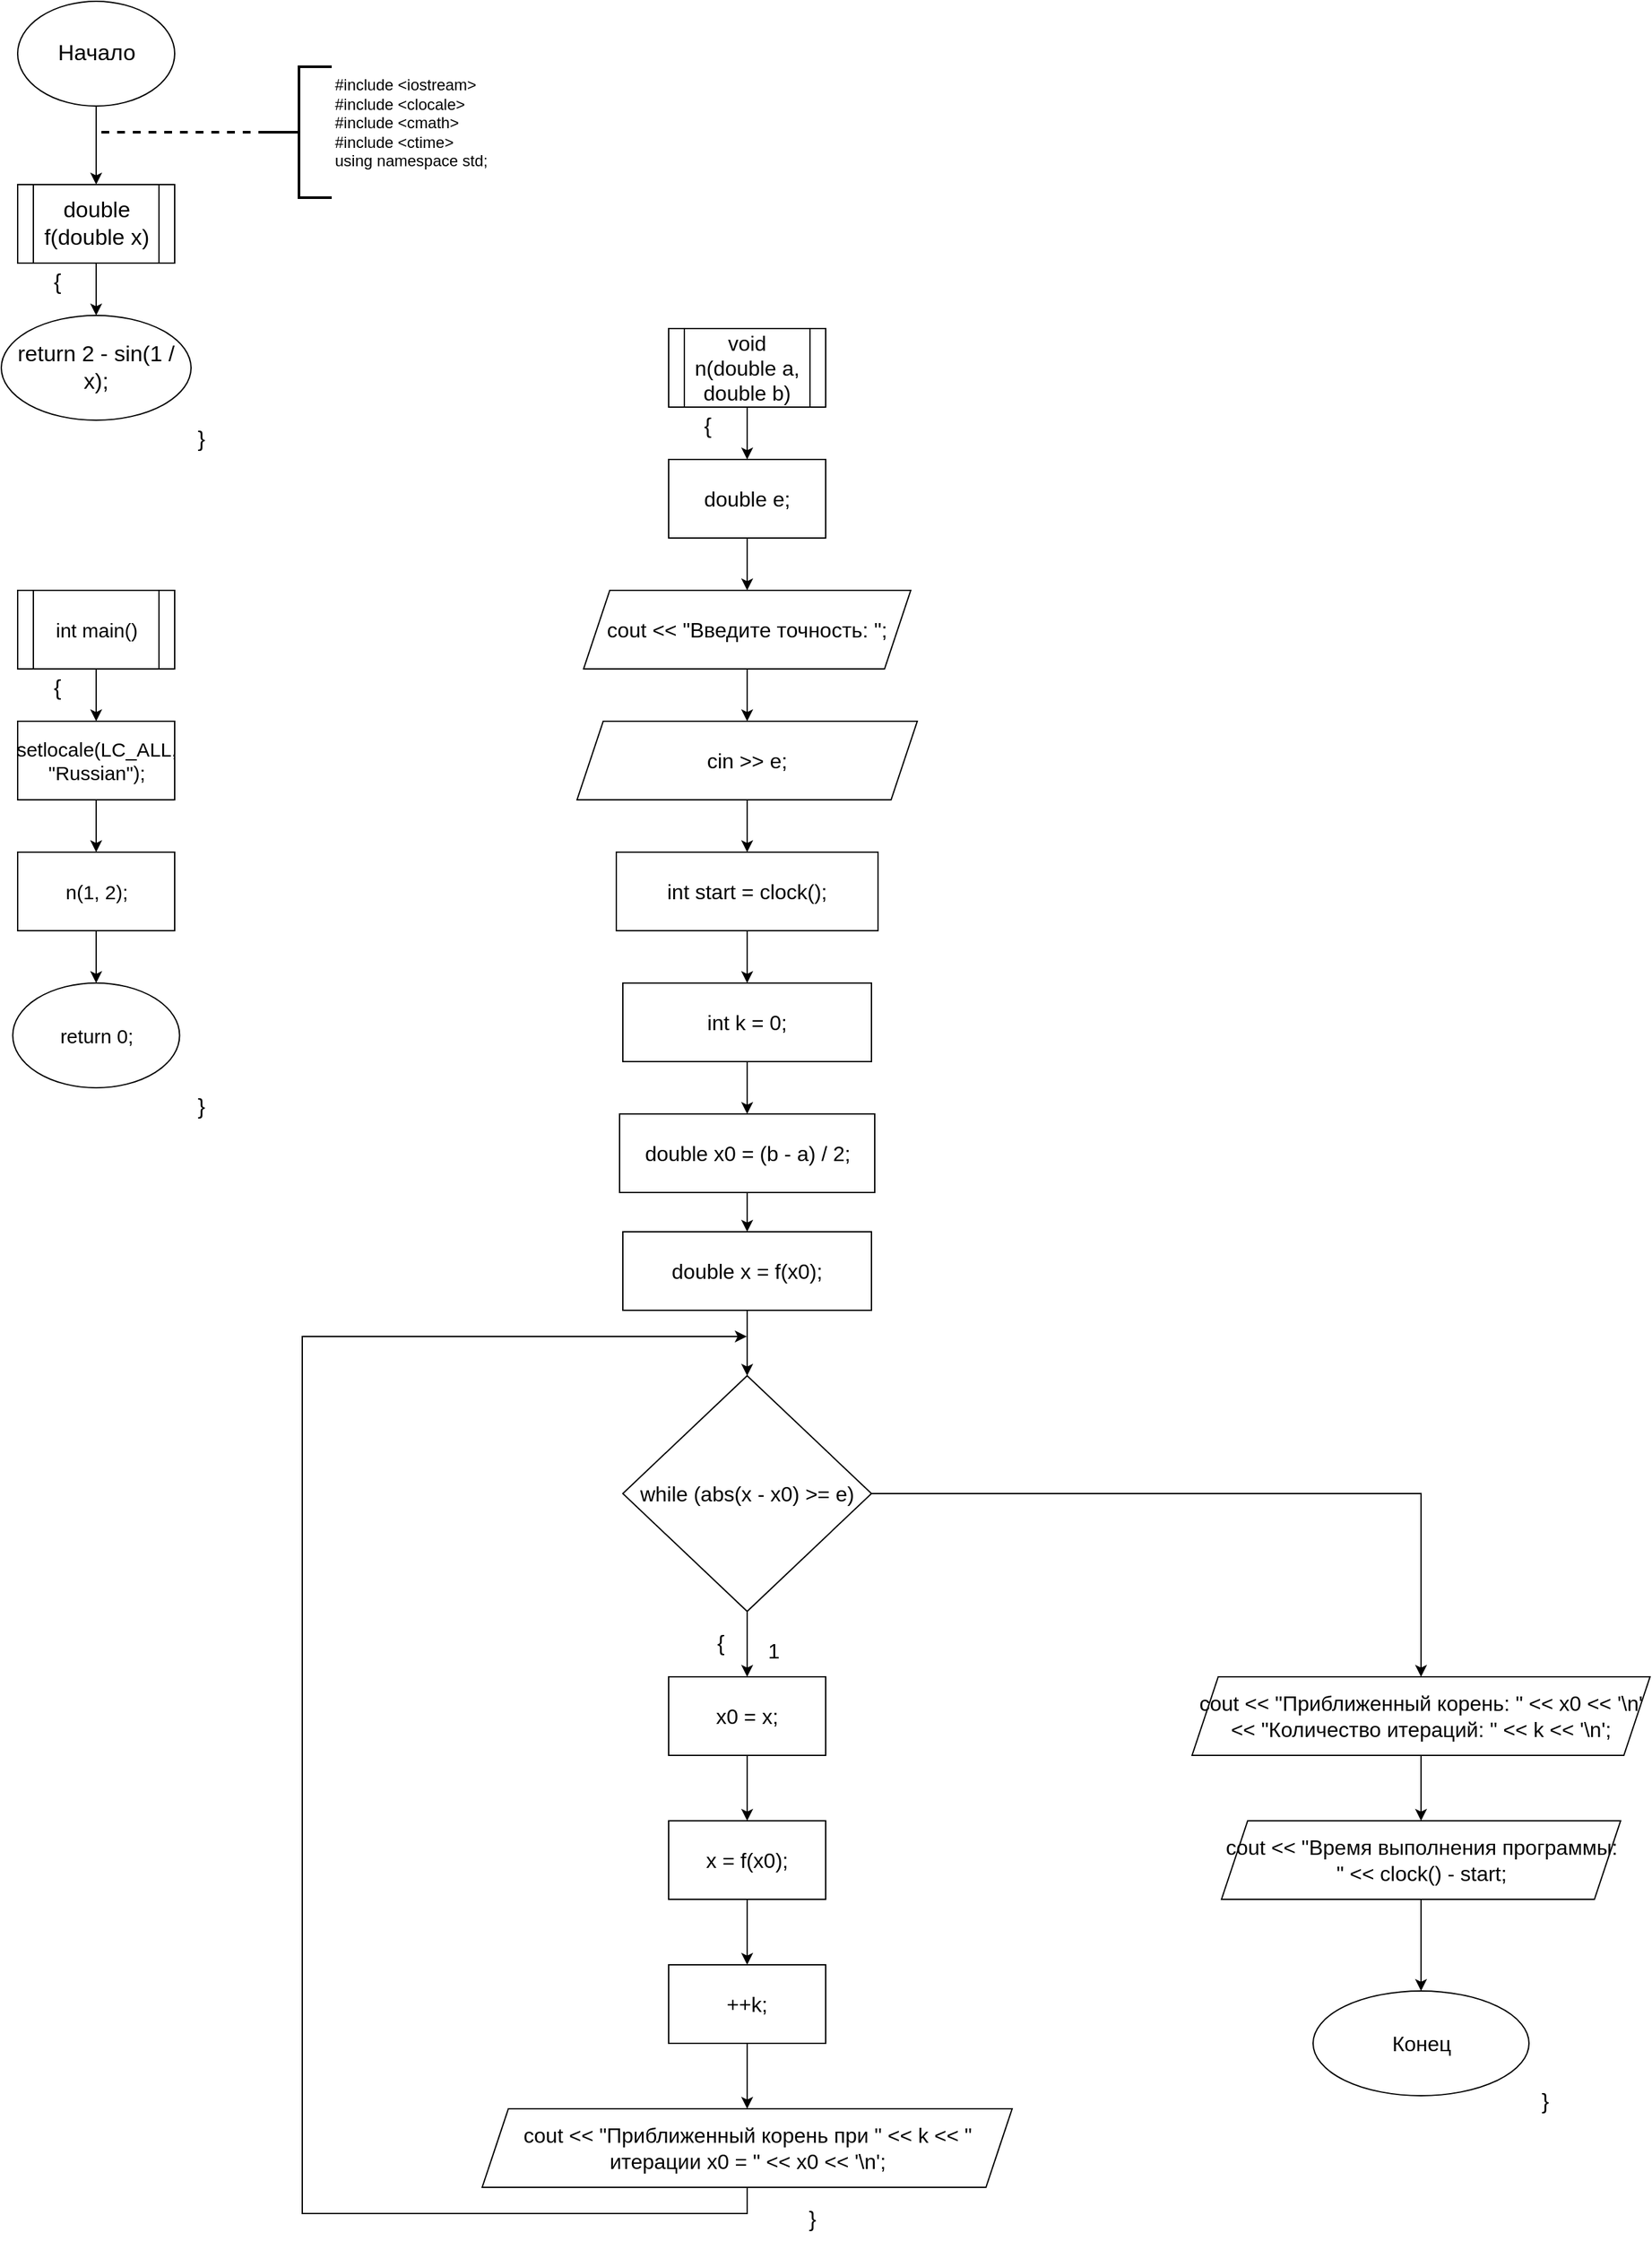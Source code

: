 <mxfile version="25.0.2">
  <diagram name="Страница — 1" id="o0lW8IoBNVp2Uf7C1Afa">
    <mxGraphModel dx="1219" dy="724" grid="0" gridSize="10" guides="1" tooltips="1" connect="1" arrows="1" fold="1" page="1" pageScale="1" pageWidth="2339" pageHeight="3300" math="0" shadow="0">
      <root>
        <mxCell id="0" />
        <mxCell id="1" parent="0" />
        <mxCell id="HXyaaIu71JlGaNaClU2r-3" value="" style="edgeStyle=orthogonalEdgeStyle;rounded=0;orthogonalLoop=1;jettySize=auto;html=1;" edge="1" parent="1" source="HXyaaIu71JlGaNaClU2r-1" target="HXyaaIu71JlGaNaClU2r-2">
          <mxGeometry relative="1" as="geometry" />
        </mxCell>
        <mxCell id="HXyaaIu71JlGaNaClU2r-1" value="Начало" style="ellipse;whiteSpace=wrap;html=1;fontSize=17;" vertex="1" parent="1">
          <mxGeometry x="102.5" y="30" width="120" height="80" as="geometry" />
        </mxCell>
        <mxCell id="HXyaaIu71JlGaNaClU2r-5" value="" style="edgeStyle=orthogonalEdgeStyle;rounded=0;orthogonalLoop=1;jettySize=auto;html=1;" edge="1" parent="1" source="HXyaaIu71JlGaNaClU2r-2" target="HXyaaIu71JlGaNaClU2r-4">
          <mxGeometry relative="1" as="geometry" />
        </mxCell>
        <mxCell id="HXyaaIu71JlGaNaClU2r-2" value="&lt;div&gt;double f(double x)&lt;/div&gt;" style="shape=process;whiteSpace=wrap;html=1;backgroundOutline=1;fontSize=17;" vertex="1" parent="1">
          <mxGeometry x="102.5" y="170" width="120" height="60" as="geometry" />
        </mxCell>
        <mxCell id="HXyaaIu71JlGaNaClU2r-4" value="return 2 - sin(1 / x);" style="ellipse;whiteSpace=wrap;html=1;fontSize=17;" vertex="1" parent="1">
          <mxGeometry x="90" y="270" width="145" height="80" as="geometry" />
        </mxCell>
        <mxCell id="HXyaaIu71JlGaNaClU2r-6" value="{" style="text;html=1;align=center;verticalAlign=middle;whiteSpace=wrap;rounded=0;fontSize=17;" vertex="1" parent="1">
          <mxGeometry x="102.5" y="230" width="60" height="30" as="geometry" />
        </mxCell>
        <mxCell id="HXyaaIu71JlGaNaClU2r-7" value="}" style="text;html=1;align=center;verticalAlign=middle;whiteSpace=wrap;rounded=0;fontSize=17;" vertex="1" parent="1">
          <mxGeometry x="212.5" y="350" width="60" height="30" as="geometry" />
        </mxCell>
        <mxCell id="HXyaaIu71JlGaNaClU2r-9" style="edgeStyle=orthogonalEdgeStyle;rounded=0;orthogonalLoop=1;jettySize=auto;html=1;exitX=0;exitY=0.5;exitDx=0;exitDy=0;exitPerimeter=0;endArrow=none;endFill=0;strokeWidth=2;dashed=1;" edge="1" parent="1" source="HXyaaIu71JlGaNaClU2r-8">
          <mxGeometry relative="1" as="geometry">
            <mxPoint x="162.5" y="130" as="targetPoint" />
          </mxGeometry>
        </mxCell>
        <mxCell id="HXyaaIu71JlGaNaClU2r-8" value="#include &amp;lt;iostream&amp;gt;&lt;div&gt;#include &amp;lt;clocale&amp;gt;&lt;/div&gt;&lt;div&gt;#include &amp;lt;cmath&amp;gt;&lt;/div&gt;&lt;div&gt;#include &amp;lt;ctime&amp;gt;&lt;/div&gt;&lt;div&gt;using namespace std;&lt;/div&gt;&lt;div&gt;&lt;br&gt;&lt;/div&gt;" style="strokeWidth=2;html=1;shape=mxgraph.flowchart.annotation_2;align=left;labelPosition=right;pointerEvents=1;" vertex="1" parent="1">
          <mxGeometry x="292.5" y="80" width="50" height="100" as="geometry" />
        </mxCell>
        <mxCell id="HXyaaIu71JlGaNaClU2r-12" value="" style="edgeStyle=orthogonalEdgeStyle;rounded=0;orthogonalLoop=1;jettySize=auto;html=1;" edge="1" parent="1" source="HXyaaIu71JlGaNaClU2r-10" target="HXyaaIu71JlGaNaClU2r-11">
          <mxGeometry relative="1" as="geometry" />
        </mxCell>
        <mxCell id="HXyaaIu71JlGaNaClU2r-10" value="void n(double a, double b)" style="shape=process;whiteSpace=wrap;html=1;backgroundOutline=1;fontSize=16;" vertex="1" parent="1">
          <mxGeometry x="600" y="280" width="120" height="60" as="geometry" />
        </mxCell>
        <mxCell id="HXyaaIu71JlGaNaClU2r-16" value="" style="edgeStyle=orthogonalEdgeStyle;rounded=0;orthogonalLoop=1;jettySize=auto;html=1;" edge="1" parent="1" source="HXyaaIu71JlGaNaClU2r-11" target="HXyaaIu71JlGaNaClU2r-15">
          <mxGeometry relative="1" as="geometry" />
        </mxCell>
        <mxCell id="HXyaaIu71JlGaNaClU2r-11" value="double e;" style="whiteSpace=wrap;html=1;fontSize=16;" vertex="1" parent="1">
          <mxGeometry x="600" y="380" width="120" height="60" as="geometry" />
        </mxCell>
        <mxCell id="HXyaaIu71JlGaNaClU2r-18" value="" style="edgeStyle=orthogonalEdgeStyle;rounded=0;orthogonalLoop=1;jettySize=auto;html=1;" edge="1" parent="1" source="HXyaaIu71JlGaNaClU2r-15" target="HXyaaIu71JlGaNaClU2r-17">
          <mxGeometry relative="1" as="geometry" />
        </mxCell>
        <mxCell id="HXyaaIu71JlGaNaClU2r-15" value="cout &amp;lt;&amp;lt; &quot;Введите точность: &quot;;" style="shape=parallelogram;perimeter=parallelogramPerimeter;whiteSpace=wrap;html=1;fixedSize=1;fontSize=16;" vertex="1" parent="1">
          <mxGeometry x="535" y="480" width="250" height="60" as="geometry" />
        </mxCell>
        <mxCell id="HXyaaIu71JlGaNaClU2r-20" value="" style="edgeStyle=orthogonalEdgeStyle;rounded=0;orthogonalLoop=1;jettySize=auto;html=1;" edge="1" parent="1" source="HXyaaIu71JlGaNaClU2r-17" target="HXyaaIu71JlGaNaClU2r-19">
          <mxGeometry relative="1" as="geometry" />
        </mxCell>
        <mxCell id="HXyaaIu71JlGaNaClU2r-17" value="cin &amp;gt;&amp;gt; e;" style="shape=parallelogram;perimeter=parallelogramPerimeter;whiteSpace=wrap;html=1;fixedSize=1;fontSize=16;" vertex="1" parent="1">
          <mxGeometry x="530" y="580" width="260" height="60" as="geometry" />
        </mxCell>
        <mxCell id="HXyaaIu71JlGaNaClU2r-22" value="" style="edgeStyle=orthogonalEdgeStyle;rounded=0;orthogonalLoop=1;jettySize=auto;html=1;" edge="1" parent="1" source="HXyaaIu71JlGaNaClU2r-19" target="HXyaaIu71JlGaNaClU2r-21">
          <mxGeometry relative="1" as="geometry" />
        </mxCell>
        <mxCell id="HXyaaIu71JlGaNaClU2r-19" value="int start = clock();" style="whiteSpace=wrap;html=1;fontSize=16;" vertex="1" parent="1">
          <mxGeometry x="560" y="680" width="200" height="60" as="geometry" />
        </mxCell>
        <mxCell id="HXyaaIu71JlGaNaClU2r-24" value="" style="edgeStyle=orthogonalEdgeStyle;rounded=0;orthogonalLoop=1;jettySize=auto;html=1;" edge="1" parent="1" source="HXyaaIu71JlGaNaClU2r-21" target="HXyaaIu71JlGaNaClU2r-23">
          <mxGeometry relative="1" as="geometry" />
        </mxCell>
        <mxCell id="HXyaaIu71JlGaNaClU2r-21" value="int k = 0;" style="whiteSpace=wrap;html=1;fontSize=16;" vertex="1" parent="1">
          <mxGeometry x="565" y="780" width="190" height="60" as="geometry" />
        </mxCell>
        <mxCell id="HXyaaIu71JlGaNaClU2r-26" value="" style="edgeStyle=orthogonalEdgeStyle;rounded=0;orthogonalLoop=1;jettySize=auto;html=1;" edge="1" parent="1" source="HXyaaIu71JlGaNaClU2r-23" target="HXyaaIu71JlGaNaClU2r-25">
          <mxGeometry relative="1" as="geometry" />
        </mxCell>
        <mxCell id="HXyaaIu71JlGaNaClU2r-23" value="double x0 = (b - a) / 2;" style="whiteSpace=wrap;html=1;fontSize=16;" vertex="1" parent="1">
          <mxGeometry x="562.5" y="880" width="195" height="60" as="geometry" />
        </mxCell>
        <mxCell id="HXyaaIu71JlGaNaClU2r-28" value="" style="edgeStyle=orthogonalEdgeStyle;rounded=0;orthogonalLoop=1;jettySize=auto;html=1;" edge="1" parent="1" source="HXyaaIu71JlGaNaClU2r-25" target="HXyaaIu71JlGaNaClU2r-27">
          <mxGeometry relative="1" as="geometry" />
        </mxCell>
        <mxCell id="HXyaaIu71JlGaNaClU2r-25" value="double x = f(x0);" style="whiteSpace=wrap;html=1;fontSize=16;" vertex="1" parent="1">
          <mxGeometry x="565" y="970" width="190" height="60" as="geometry" />
        </mxCell>
        <mxCell id="HXyaaIu71JlGaNaClU2r-30" value="1" style="edgeStyle=orthogonalEdgeStyle;rounded=0;orthogonalLoop=1;jettySize=auto;html=1;fontSize=16;" edge="1" parent="1" source="HXyaaIu71JlGaNaClU2r-27" target="HXyaaIu71JlGaNaClU2r-29">
          <mxGeometry x="0.2" y="20" relative="1" as="geometry">
            <mxPoint as="offset" />
          </mxGeometry>
        </mxCell>
        <mxCell id="HXyaaIu71JlGaNaClU2r-40" value="" style="edgeStyle=orthogonalEdgeStyle;rounded=0;orthogonalLoop=1;jettySize=auto;html=1;" edge="1" parent="1" source="HXyaaIu71JlGaNaClU2r-27" target="HXyaaIu71JlGaNaClU2r-39">
          <mxGeometry relative="1" as="geometry" />
        </mxCell>
        <mxCell id="HXyaaIu71JlGaNaClU2r-27" value="while (abs(x - x0) &amp;gt;= e)" style="rhombus;whiteSpace=wrap;html=1;fontSize=16;" vertex="1" parent="1">
          <mxGeometry x="565" y="1080" width="190" height="180" as="geometry" />
        </mxCell>
        <mxCell id="HXyaaIu71JlGaNaClU2r-32" value="" style="edgeStyle=orthogonalEdgeStyle;rounded=0;orthogonalLoop=1;jettySize=auto;html=1;" edge="1" parent="1" source="HXyaaIu71JlGaNaClU2r-29" target="HXyaaIu71JlGaNaClU2r-31">
          <mxGeometry relative="1" as="geometry" />
        </mxCell>
        <mxCell id="HXyaaIu71JlGaNaClU2r-29" value="x0 = x;" style="whiteSpace=wrap;html=1;fontSize=16;" vertex="1" parent="1">
          <mxGeometry x="600" y="1310" width="120" height="60" as="geometry" />
        </mxCell>
        <mxCell id="HXyaaIu71JlGaNaClU2r-34" value="" style="edgeStyle=orthogonalEdgeStyle;rounded=0;orthogonalLoop=1;jettySize=auto;html=1;" edge="1" parent="1" source="HXyaaIu71JlGaNaClU2r-31" target="HXyaaIu71JlGaNaClU2r-33">
          <mxGeometry relative="1" as="geometry" />
        </mxCell>
        <mxCell id="HXyaaIu71JlGaNaClU2r-31" value="x = f(x0);" style="whiteSpace=wrap;html=1;fontSize=16;" vertex="1" parent="1">
          <mxGeometry x="600" y="1420" width="120" height="60" as="geometry" />
        </mxCell>
        <mxCell id="HXyaaIu71JlGaNaClU2r-36" value="" style="edgeStyle=orthogonalEdgeStyle;rounded=0;orthogonalLoop=1;jettySize=auto;html=1;" edge="1" parent="1" source="HXyaaIu71JlGaNaClU2r-33" target="HXyaaIu71JlGaNaClU2r-35">
          <mxGeometry relative="1" as="geometry" />
        </mxCell>
        <mxCell id="HXyaaIu71JlGaNaClU2r-33" value="++k;" style="whiteSpace=wrap;html=1;fontSize=16;" vertex="1" parent="1">
          <mxGeometry x="600" y="1530" width="120" height="60" as="geometry" />
        </mxCell>
        <mxCell id="HXyaaIu71JlGaNaClU2r-37" style="edgeStyle=orthogonalEdgeStyle;rounded=0;orthogonalLoop=1;jettySize=auto;html=1;exitX=0.5;exitY=1;exitDx=0;exitDy=0;" edge="1" parent="1" source="HXyaaIu71JlGaNaClU2r-35">
          <mxGeometry relative="1" as="geometry">
            <mxPoint x="659.667" y="1050" as="targetPoint" />
            <Array as="points">
              <mxPoint x="660" y="1720" />
              <mxPoint x="320" y="1720" />
              <mxPoint x="320" y="1050" />
            </Array>
          </mxGeometry>
        </mxCell>
        <mxCell id="HXyaaIu71JlGaNaClU2r-35" value="cout &amp;lt;&amp;lt; &quot;Приближенный корень при &quot; &amp;lt;&amp;lt; k &amp;lt;&amp;lt; &quot; итерации x0 = &quot; &amp;lt;&amp;lt; x0 &amp;lt;&amp;lt; &#39;\n&#39;;" style="shape=parallelogram;perimeter=parallelogramPerimeter;whiteSpace=wrap;html=1;fixedSize=1;fontSize=16;" vertex="1" parent="1">
          <mxGeometry x="457.5" y="1640" width="405" height="60" as="geometry" />
        </mxCell>
        <mxCell id="HXyaaIu71JlGaNaClU2r-42" value="" style="edgeStyle=orthogonalEdgeStyle;rounded=0;orthogonalLoop=1;jettySize=auto;html=1;" edge="1" parent="1" source="HXyaaIu71JlGaNaClU2r-39" target="HXyaaIu71JlGaNaClU2r-41">
          <mxGeometry relative="1" as="geometry" />
        </mxCell>
        <mxCell id="HXyaaIu71JlGaNaClU2r-39" value="cout &amp;lt;&amp;lt; &quot;Приближенный корень: &quot; &amp;lt;&amp;lt; x0 &amp;lt;&amp;lt; &#39;\n&#39; &amp;lt;&amp;lt; &quot;Количество итераций: &quot; &amp;lt;&amp;lt; k &amp;lt;&amp;lt; &#39;\n&#39;;" style="shape=parallelogram;perimeter=parallelogramPerimeter;whiteSpace=wrap;html=1;fixedSize=1;fontSize=16;" vertex="1" parent="1">
          <mxGeometry x="1000" y="1310" width="350" height="60" as="geometry" />
        </mxCell>
        <mxCell id="HXyaaIu71JlGaNaClU2r-44" value="" style="edgeStyle=orthogonalEdgeStyle;rounded=0;orthogonalLoop=1;jettySize=auto;html=1;" edge="1" parent="1" source="HXyaaIu71JlGaNaClU2r-41" target="HXyaaIu71JlGaNaClU2r-43">
          <mxGeometry relative="1" as="geometry" />
        </mxCell>
        <mxCell id="HXyaaIu71JlGaNaClU2r-41" value="cout &amp;lt;&amp;lt; &quot;Время выполнения программы: &quot; &amp;lt;&amp;lt; clock() - start;" style="shape=parallelogram;perimeter=parallelogramPerimeter;whiteSpace=wrap;html=1;fixedSize=1;fontSize=16;" vertex="1" parent="1">
          <mxGeometry x="1022.5" y="1420" width="305" height="60" as="geometry" />
        </mxCell>
        <mxCell id="HXyaaIu71JlGaNaClU2r-43" value="Конец" style="ellipse;whiteSpace=wrap;html=1;fontSize=16;" vertex="1" parent="1">
          <mxGeometry x="1092.5" y="1550" width="165" height="80" as="geometry" />
        </mxCell>
        <mxCell id="HXyaaIu71JlGaNaClU2r-45" value="{" style="text;html=1;align=center;verticalAlign=middle;whiteSpace=wrap;rounded=0;fontSize=17;" vertex="1" parent="1">
          <mxGeometry x="600" y="340" width="60" height="30" as="geometry" />
        </mxCell>
        <mxCell id="HXyaaIu71JlGaNaClU2r-46" value="{" style="text;html=1;align=center;verticalAlign=middle;whiteSpace=wrap;rounded=0;fontSize=17;" vertex="1" parent="1">
          <mxGeometry x="610" y="1270" width="60" height="30" as="geometry" />
        </mxCell>
        <mxCell id="HXyaaIu71JlGaNaClU2r-47" value="}" style="text;html=1;align=center;verticalAlign=middle;whiteSpace=wrap;rounded=0;fontSize=17;" vertex="1" parent="1">
          <mxGeometry x="1240" y="1620" width="60" height="30" as="geometry" />
        </mxCell>
        <mxCell id="HXyaaIu71JlGaNaClU2r-48" value="}" style="text;html=1;align=center;verticalAlign=middle;whiteSpace=wrap;rounded=0;fontSize=17;" vertex="1" parent="1">
          <mxGeometry x="680" y="1710" width="60" height="30" as="geometry" />
        </mxCell>
        <mxCell id="HXyaaIu71JlGaNaClU2r-51" value="" style="edgeStyle=orthogonalEdgeStyle;rounded=0;orthogonalLoop=1;jettySize=auto;html=1;" edge="1" parent="1" source="HXyaaIu71JlGaNaClU2r-49" target="HXyaaIu71JlGaNaClU2r-50">
          <mxGeometry relative="1" as="geometry" />
        </mxCell>
        <mxCell id="HXyaaIu71JlGaNaClU2r-49" value="int main()" style="shape=process;whiteSpace=wrap;html=1;backgroundOutline=1;fontSize=15;" vertex="1" parent="1">
          <mxGeometry x="102.5" y="480" width="120" height="60" as="geometry" />
        </mxCell>
        <mxCell id="HXyaaIu71JlGaNaClU2r-54" value="" style="edgeStyle=orthogonalEdgeStyle;rounded=0;orthogonalLoop=1;jettySize=auto;html=1;" edge="1" parent="1" source="HXyaaIu71JlGaNaClU2r-50" target="HXyaaIu71JlGaNaClU2r-53">
          <mxGeometry relative="1" as="geometry" />
        </mxCell>
        <mxCell id="HXyaaIu71JlGaNaClU2r-50" value="setlocale(LC_ALL, &quot;Russian&quot;);" style="whiteSpace=wrap;html=1;fontSize=15;" vertex="1" parent="1">
          <mxGeometry x="102.5" y="580" width="120" height="60" as="geometry" />
        </mxCell>
        <mxCell id="HXyaaIu71JlGaNaClU2r-58" value="" style="edgeStyle=orthogonalEdgeStyle;rounded=0;orthogonalLoop=1;jettySize=auto;html=1;" edge="1" parent="1" source="HXyaaIu71JlGaNaClU2r-53" target="HXyaaIu71JlGaNaClU2r-57">
          <mxGeometry relative="1" as="geometry" />
        </mxCell>
        <mxCell id="HXyaaIu71JlGaNaClU2r-53" value="n(1, 2);" style="whiteSpace=wrap;html=1;fontSize=15;" vertex="1" parent="1">
          <mxGeometry x="102.5" y="680" width="120" height="60" as="geometry" />
        </mxCell>
        <mxCell id="HXyaaIu71JlGaNaClU2r-55" value="{" style="text;html=1;align=center;verticalAlign=middle;whiteSpace=wrap;rounded=0;fontSize=17;" vertex="1" parent="1">
          <mxGeometry x="102.5" y="540" width="60" height="30" as="geometry" />
        </mxCell>
        <mxCell id="HXyaaIu71JlGaNaClU2r-56" value="}" style="text;html=1;align=center;verticalAlign=middle;whiteSpace=wrap;rounded=0;fontSize=17;" vertex="1" parent="1">
          <mxGeometry x="212.5" y="860" width="60" height="30" as="geometry" />
        </mxCell>
        <mxCell id="HXyaaIu71JlGaNaClU2r-57" value="return 0;" style="ellipse;whiteSpace=wrap;html=1;fontSize=15;" vertex="1" parent="1">
          <mxGeometry x="98.75" y="780" width="127.5" height="80" as="geometry" />
        </mxCell>
      </root>
    </mxGraphModel>
  </diagram>
</mxfile>
